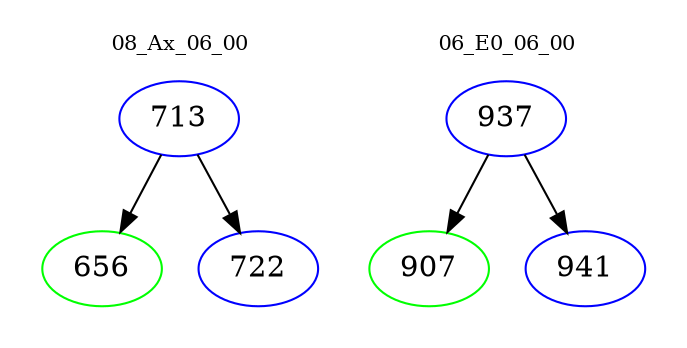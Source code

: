 digraph{
subgraph cluster_0 {
color = white
label = "08_Ax_06_00";
fontsize=10;
T0_713 [label="713", color="blue"]
T0_713 -> T0_656 [color="black"]
T0_656 [label="656", color="green"]
T0_713 -> T0_722 [color="black"]
T0_722 [label="722", color="blue"]
}
subgraph cluster_1 {
color = white
label = "06_E0_06_00";
fontsize=10;
T1_937 [label="937", color="blue"]
T1_937 -> T1_907 [color="black"]
T1_907 [label="907", color="green"]
T1_937 -> T1_941 [color="black"]
T1_941 [label="941", color="blue"]
}
}
